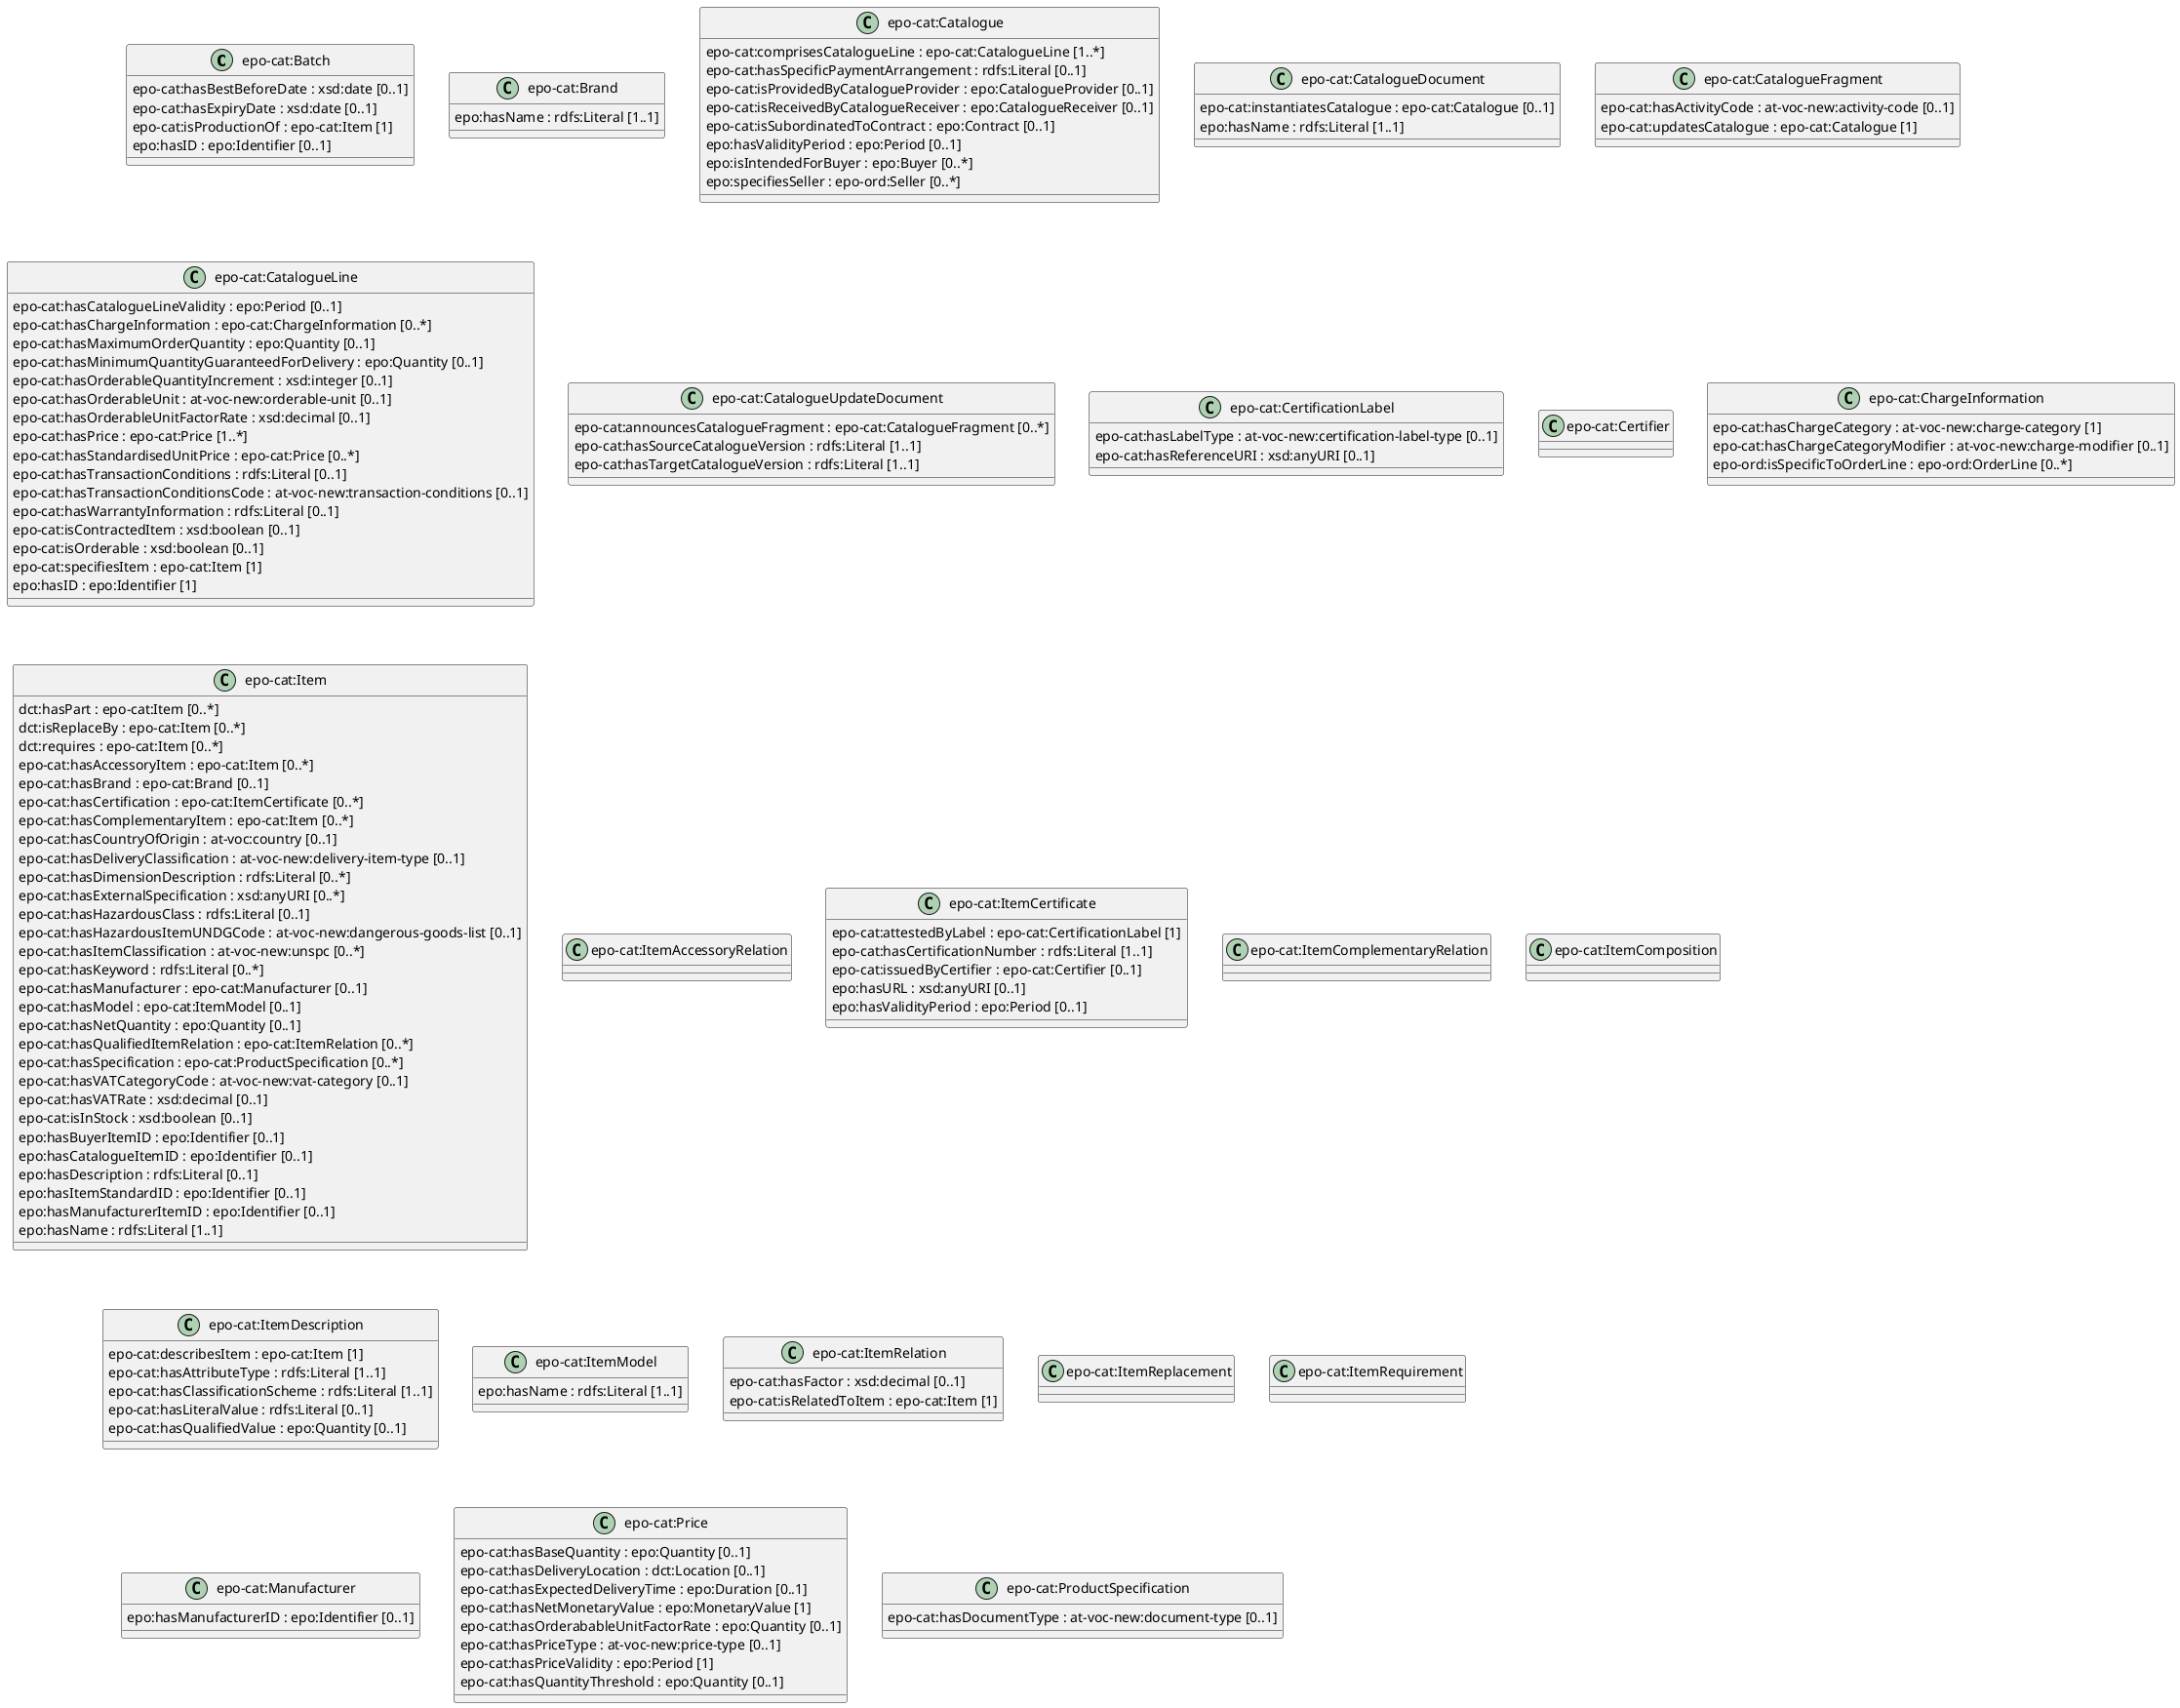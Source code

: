 
@startuml
class "epo-cat:Batch" {
  epo-cat:hasBestBeforeDate : xsd:date [0..1]
  epo-cat:hasExpiryDate : xsd:date [0..1]
  epo-cat:isProductionOf : epo-cat:Item [1]
  epo:hasID : epo:Identifier [0..1]
}

class "epo-cat:Brand" {
  epo:hasName : rdfs:Literal [1..1]
}

class "epo-cat:Catalogue" {
  epo-cat:comprisesCatalogueLine : epo-cat:CatalogueLine [1..*]
  epo-cat:hasSpecificPaymentArrangement : rdfs:Literal [0..1]
  epo-cat:isProvidedByCatalogueProvider : epo:CatalogueProvider [0..1]
  epo-cat:isReceivedByCatalogueReceiver : epo:CatalogueReceiver [0..1]
  epo-cat:isSubordinatedToContract : epo:Contract [0..1]
  epo:hasValidityPeriod : epo:Period [0..1]
  epo:isIntendedForBuyer : epo:Buyer [0..*]
  epo:specifiesSeller : epo-ord:Seller [0..*]
}

class "epo-cat:CatalogueDocument" {
  epo-cat:instantiatesCatalogue : epo-cat:Catalogue [0..1]
  epo:hasName : rdfs:Literal [1..1]
}

class "epo-cat:CatalogueFragment" {
  epo-cat:hasActivityCode : at-voc-new:activity-code [0..1]
  epo-cat:updatesCatalogue : epo-cat:Catalogue [1]
}

class "epo-cat:CatalogueLine" {
  epo-cat:hasCatalogueLineValidity : epo:Period [0..1]
  epo-cat:hasChargeInformation : epo-cat:ChargeInformation [0..*]
  epo-cat:hasMaximumOrderQuantity : epo:Quantity [0..1]
  epo-cat:hasMinimumQuantityGuaranteedForDelivery : epo:Quantity [0..1]
  epo-cat:hasOrderableQuantityIncrement : xsd:integer [0..1]
  epo-cat:hasOrderableUnit : at-voc-new:orderable-unit [0..1]
  epo-cat:hasOrderableUnitFactorRate : xsd:decimal [0..1]
  epo-cat:hasPrice : epo-cat:Price [1..*]
  epo-cat:hasStandardisedUnitPrice : epo-cat:Price [0..*]
  epo-cat:hasTransactionConditions : rdfs:Literal [0..1]
  epo-cat:hasTransactionConditionsCode : at-voc-new:transaction-conditions [0..1]
  epo-cat:hasWarrantyInformation : rdfs:Literal [0..1]
  epo-cat:isContractedItem : xsd:boolean [0..1]
  epo-cat:isOrderable : xsd:boolean [0..1]
  epo-cat:specifiesItem : epo-cat:Item [1]
  epo:hasID : epo:Identifier [1]
}

class "epo-cat:CatalogueUpdateDocument" {
  epo-cat:announcesCatalogueFragment : epo-cat:CatalogueFragment [0..*]
  epo-cat:hasSourceCatalogueVersion : rdfs:Literal [1..1]
  epo-cat:hasTargetCatalogueVersion : rdfs:Literal [1..1]
}

class "epo-cat:CertificationLabel" {
  epo-cat:hasLabelType : at-voc-new:certification-label-type [0..1]
  epo-cat:hasReferenceURI : xsd:anyURI [0..1]
}

class "epo-cat:Certifier" {

}

class "epo-cat:ChargeInformation" {
  epo-cat:hasChargeCategory : at-voc-new:charge-category [1]
  epo-cat:hasChargeCategoryModifier : at-voc-new:charge-modifier [0..1]
  epo-ord:isSpecificToOrderLine : epo-ord:OrderLine [0..*]
}

class "epo-cat:Item" {
  dct:hasPart : epo-cat:Item [0..*]
  dct:isReplaceBy : epo-cat:Item [0..*]
  dct:requires : epo-cat:Item [0..*]
  epo-cat:hasAccessoryItem : epo-cat:Item [0..*]
  epo-cat:hasBrand : epo-cat:Brand [0..1]
  epo-cat:hasCertification : epo-cat:ItemCertificate [0..*]
  epo-cat:hasComplementaryItem : epo-cat:Item [0..*]
  epo-cat:hasCountryOfOrigin : at-voc:country [0..1]
  epo-cat:hasDeliveryClassification : at-voc-new:delivery-item-type [0..1]
  epo-cat:hasDimensionDescription : rdfs:Literal [0..*]
  epo-cat:hasExternalSpecification : xsd:anyURI [0..*]
  epo-cat:hasHazardousClass : rdfs:Literal [0..1]
  epo-cat:hasHazardousItemUNDGCode : at-voc-new:dangerous-goods-list [0..1]
  epo-cat:hasItemClassification : at-voc-new:unspc [0..*]
  epo-cat:hasKeyword : rdfs:Literal [0..*]
  epo-cat:hasManufacturer : epo-cat:Manufacturer [0..1]
  epo-cat:hasModel : epo-cat:ItemModel [0..1]
  epo-cat:hasNetQuantity : epo:Quantity [0..1]
  epo-cat:hasQualifiedItemRelation : epo-cat:ItemRelation [0..*]
  epo-cat:hasSpecification : epo-cat:ProductSpecification [0..*]
  epo-cat:hasVATCategoryCode : at-voc-new:vat-category [0..1]
  epo-cat:hasVATRate : xsd:decimal [0..1]
  epo-cat:isInStock : xsd:boolean [0..1]
  epo:hasBuyerItemID : epo:Identifier [0..1]
  epo:hasCatalogueItemID : epo:Identifier [0..1]
  epo:hasDescription : rdfs:Literal [0..1]
  epo:hasItemStandardID : epo:Identifier [0..1]
  epo:hasManufacturerItemID : epo:Identifier [0..1]
  epo:hasName : rdfs:Literal [1..1]
}

class "epo-cat:ItemAccessoryRelation" {

}

class "epo-cat:ItemCertificate" {
  epo-cat:attestedByLabel : epo-cat:CertificationLabel [1]
  epo-cat:hasCertificationNumber : rdfs:Literal [1..1]
  epo-cat:issuedByCertifier : epo-cat:Certifier [0..1]
  epo:hasURL : xsd:anyURI [0..1]
  epo:hasValidityPeriod : epo:Period [0..1]
}

class "epo-cat:ItemComplementaryRelation" {

}

class "epo-cat:ItemComposition" {

}

class "epo-cat:ItemDescription" {
  epo-cat:describesItem : epo-cat:Item [1]
  epo-cat:hasAttributeType : rdfs:Literal [1..1]
  epo-cat:hasClassificationScheme : rdfs:Literal [1..1]
  epo-cat:hasLiteralValue : rdfs:Literal [0..1]
  epo-cat:hasQualifiedValue : epo:Quantity [0..1]
}

class "epo-cat:ItemModel" {
  epo:hasName : rdfs:Literal [1..1]
}

class "epo-cat:ItemRelation" {
  epo-cat:hasFactor : xsd:decimal [0..1]
  epo-cat:isRelatedToItem : epo-cat:Item [1]
}

class "epo-cat:ItemReplacement" {

}

class "epo-cat:ItemRequirement" {

}

class "epo-cat:Manufacturer" {
  epo:hasManufacturerID : epo:Identifier [0..1]
}

class "epo-cat:Price" {
  epo-cat:hasBaseQuantity : epo:Quantity [0..1]
  epo-cat:hasDeliveryLocation : dct:Location [0..1]
  epo-cat:hasExpectedDeliveryTime : epo:Duration [0..1]
  epo-cat:hasNetMonetaryValue : epo:MonetaryValue [1]
  epo-cat:hasOrderabableUnitFactorRate : epo:Quantity [0..1]
  epo-cat:hasPriceType : at-voc-new:price-type [0..1]
  epo-cat:hasPriceValidity : epo:Period [1]
  epo-cat:hasQuantityThreshold : epo:Quantity [0..1]
}

class "epo-cat:ProductSpecification" {
  epo-cat:hasDocumentType : at-voc-new:document-type [0..1]
}

@enduml
